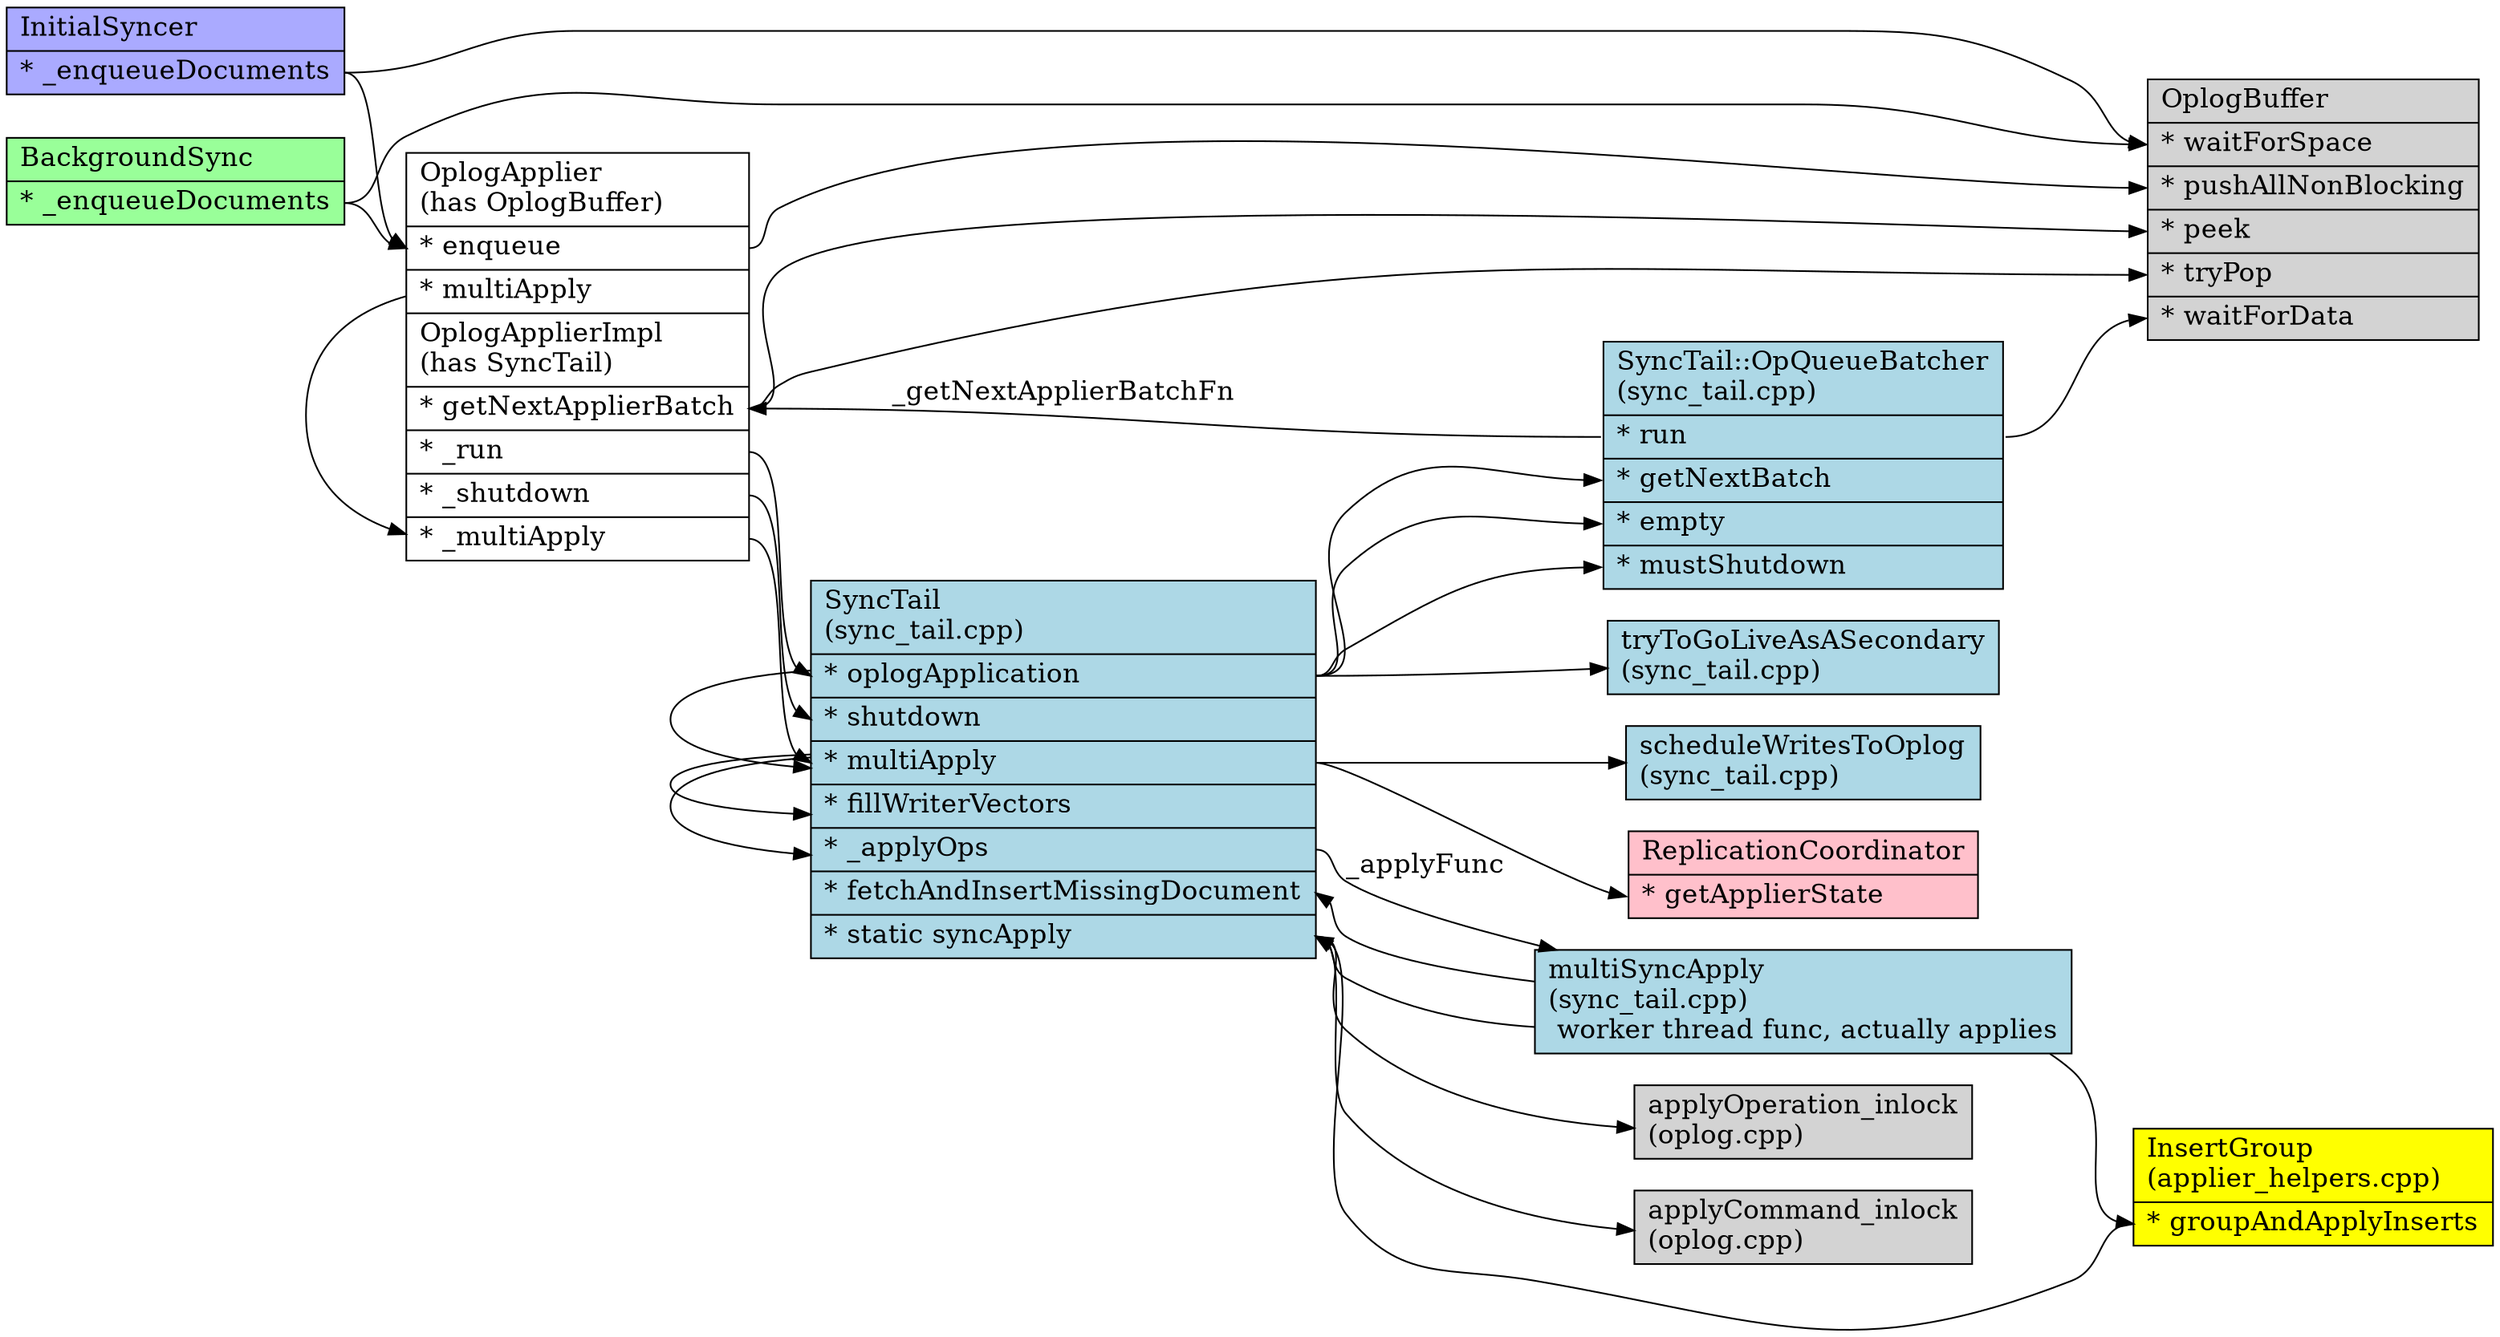 /*

Currently oplog application is split between OplogApplier, SyncTail, applyOps,
transaction_oplog_application.cpp, and oplog.cpp. The OplogApplier is the direction we want to be
moving towards but it wasn't fully completed. We likely will not want to merge everything together,
but we will save ourselves a lot of time in the future if we finish the OplogApplier and make oplog
application code much more straightforward.

*/

digraph g {
graph [
rankdir = "LR";
];
node [
fontsize = "16";
labeljust = "left";
shape = "record";
style = "filled";
];
edge [
fontsize = "16";
];

/*
 * oplog_applier.cpp
 *
 */

"OplogApplier" [
fillcolor = white;
label = "OplogApplier \l(has OplogBuffer)\l|<enqueue> * enqueue\l|<multiApply> * multiApply\l|OplogApplierImpl\l(has SyncTail)\l|<getNextApplierBatch> * getNextApplierBatch\l|<_run> * _run\l|<_shutdown> * _shutdown\l|<_multiApply> * _multiApply\l"
];

OplogApplier:enqueue -> OplogBuffer:pushAllNonBlocking;
OplogApplier:_run -> SyncTail:oplogApplication;
OplogApplier:_shutdown -> SyncTail:shutdown;
OplogApplier:multiApply -> OplogApplier:_multiApply;
OplogApplier:_multiApply -> SyncTail:multiApply;

OplogApplier:getNextApplierBatch -> OplogBuffer:peek [weight=2];
OplogApplier:getNextApplierBatch -> OplogBuffer:tryPop;
"OplogBuffer" [
label = "OplogBuffer\l|<waitForSpace> * waitForSpace\l|<pushAllNonBlocking> * pushAllNonBlocking\l|<peek> * peek\l|<tryPop> * tryPop\l|<waitForData> * waitForData\l"
];

/*
 * replication_coordinator_impl.cpp
 */

"ReplicationCoordinator" [
fillcolor = "pink";
label = "ReplicationCoordinator\l|<getApplierState> * getApplierState\l";
];

/*
 * synctail_.cpp
 *
 */

"tryToGoLiveAsASecondary" [
fillcolor = "lightblue";
label = "tryToGoLiveAsASecondary\l(sync_tail.cpp)\l";
];

// Has _getNextApplierBatchFn - this is OplogApplier::getNextApplierBatch in oplog_applier.cpp
"OpQueueBatcher" [
fillcolor = "lightblue";
label = "SyncTail::OpQueueBatcher\l(sync_tail.cpp)\l|<run> * run\l|<getNextBatch> * getNextBatch\l|<empty> * empty\l|<mustShutdown> * mustShutdown\l"
];

"SyncTail" [
fillcolor = "lightblue";
label = "SyncTail\l(sync_tail.cpp)\l|<oplogApplication> * oplogApplication\l| <shutdown> * shutdown\l|<multiApply> * multiApply\l|<fillWriterVectors> * fillWriterVectors\l|<_applyOps> * _applyOps\l|<fetchAndInsertMissingDocument> * fetchAndInsertMissingDocument\l|<syncApply> * static syncApply\l";
];

SyncTail:oplogApplication -> OpQueueBatcher:getNextBatch;
SyncTail:oplogApplication -> OpQueueBatcher:empty;
SyncTail:oplogApplication -> OpQueueBatcher:mustShutdown;
SyncTail:oplogApplication -> SyncTail:multiApply;
SyncTail:oplogApplication -> tryToGoLiveAsASecondary;
SyncTail:multiApply -> scheduleWritesToOplog;
SyncTail:multiApply -> SyncTail:_applyOps;
SyncTail:multiApply -> SyncTail:fillWriterVectors;
SyncTail:multiApply -> ReplicationCoordinator:getApplierState;
SyncTail:_applyOps -> multiSyncApply [label=_applyFunc];
SyncTail:syncApply -> applyOperation_inlock;
SyncTail:syncApply -> applyCommand_inlock;

OpQueueBatcher:run -> OplogApplier:getNextApplierBatch [label = _getNextApplierBatchFn];
OpQueueBatcher:run -> OplogBuffer:waitForData;

"multiSyncApply" [
fillcolor = "lightblue";
label = "multiSyncApply\l(sync_tail.cpp)\l  worker thread func, actually applies\l";
];

multiSyncApply -> SyncTail:fetchAndInsertMissingDocument;
multiSyncApply -> SyncTail:syncApply;
multiSyncApply -> InsertGroup:groupAndApplyInserts;

"scheduleWritesToOplog" [
fillcolor = "lightblue";
label = "scheduleWritesToOplog\l(sync_tail.cpp)\l";
];

/*
 * applier_helpers.cpp
 */

"InsertGroup" [
fillcolor = "yellow";
label = "InsertGroup\l(applier_helpers.cpp)\l|<groupAndApplyInserts> * groupAndApplyInserts\l";
];

InsertGroup:groupAndApplyInserts -> SyncTail:syncApply;

/*
 * oplog.cpp
 *
 */

"applyOperation_inlock" [
fillcolor = "lightgray";
label = "applyOperation_inlock\l(oplog.cpp)\l";
];

"applyCommand_inlock" [
fillcolor = "lightgray";
label = "applyCommand_inlock\l(oplog.cpp)\l";
];

/*
 * bgsync.cpp
 *
 */

"BackgroundSync" [
fillcolor = "#99FF99";
label = "BackgroundSync\l|<_enqueueDocuments> * _enqueueDocuments";
]

BackgroundSync:_enqueueDocuments -> OplogBuffer:waitForSpace;
BackgroundSync:_enqueueDocuments -> OplogApplier:enqueue;

"InitialSyncer" [
fillcolor = "#AAAAFF";
label = "InitialSyncer\l|<_enqueueDocuments> * _enqueueDocuments";
]

InitialSyncer:_enqueueDocuments -> OplogBuffer:waitForSpace;
InitialSyncer:_enqueueDocuments -> OplogApplier:enqueue [weight=2];

}
